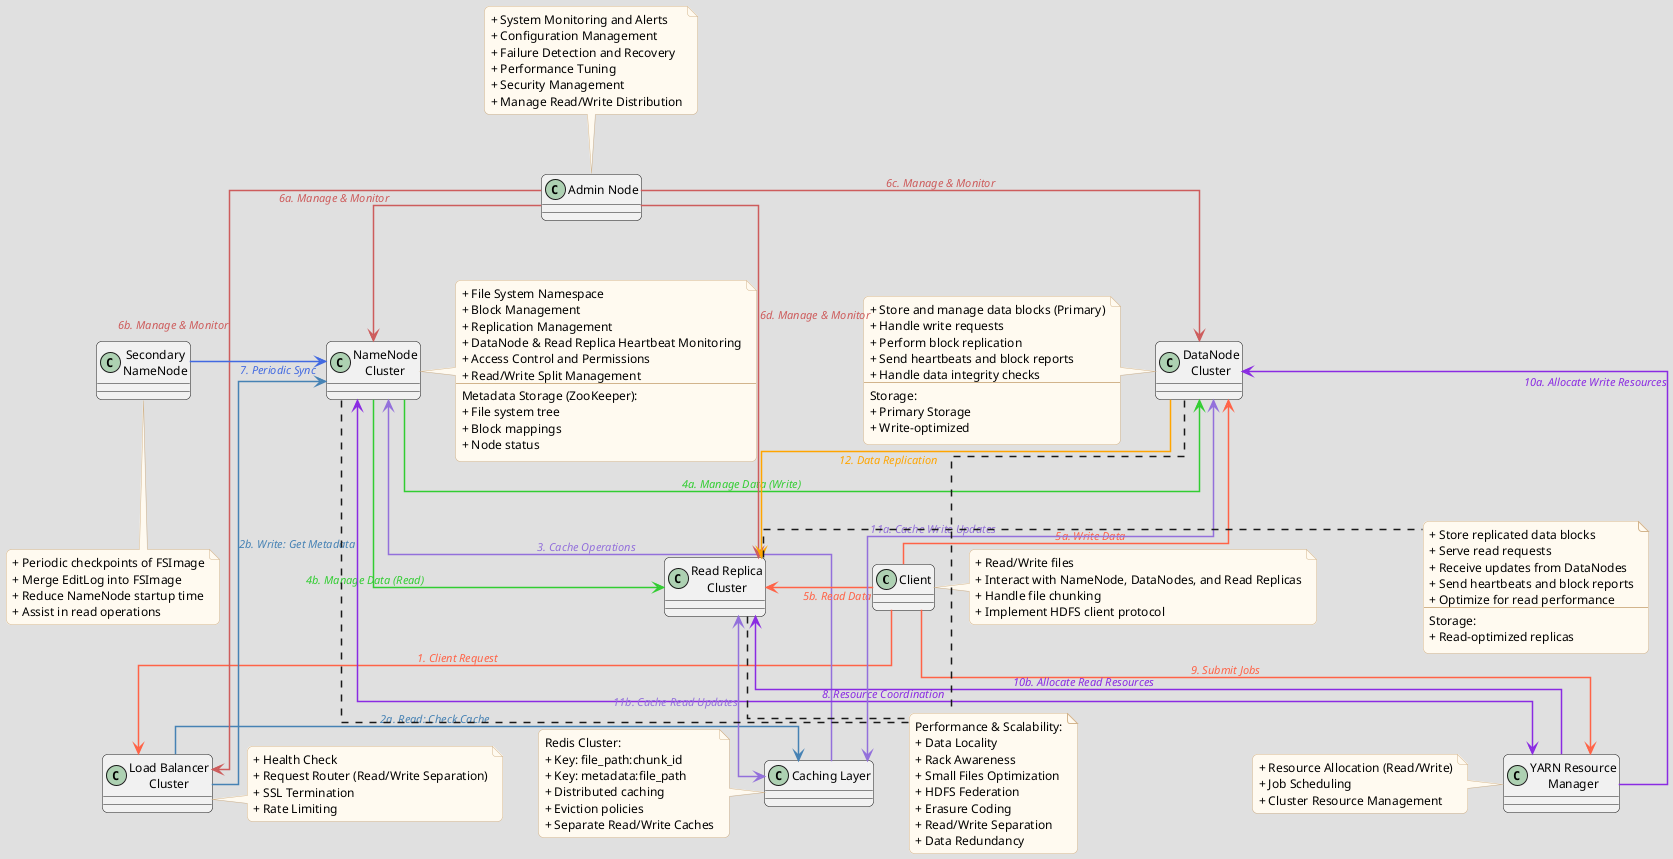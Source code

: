 @startuml Optimized HDFS Architecture V19
!define RECTANGLE class

skinparam backgroundColor #E0E0E0
skinparam handwritten false
skinparam monochrome false
skinparam defaultFontName Arial
skinparam defaultFontSize 12
skinparam roundCorner 10
skinparam ArrowThickness 1.5
skinparam linetype ortho
skinparam ArrowFontSize 11
skinparam ArrowFontStyle italic
skinparam NoteBackgroundColor #FFFAF0
skinparam NoteBorderColor #D2B48C
skinparam RectangleBackgroundColor #F5F5F5
skinparam RectangleBorderColor #000000

RECTANGLE "Client" as Client
RECTANGLE "Load Balancer\nCluster" as LB
RECTANGLE "Caching Layer" as Cache
RECTANGLE "NameNode\nCluster" as NameNode
RECTANGLE "DataNode\nCluster" as DataNode
RECTANGLE "Secondary\nNameNode" as SecondaryNN
RECTANGLE "Admin Node" as AdminNode
RECTANGLE "YARN Resource\nManager" as YARN
RECTANGLE "Read Replica\nCluster" as ReadReplica

' 使用相同颜色设置连线和文字，将两行文字合并为一行
Client -[#FF6347]down-> LB : <color:#FF6347>1. Client Request</color>
LB -[#4682B4]right-> Cache : <color:#4682B4>2a. Read: Check Cache</color>
LB -[#4682B4]down-> NameNode : <color:#4682B4>2b. Write: Get Metadata</color>
Cache -[#9370DB]down-> NameNode : <color:#9370DB>3. Cache Operations</color>
NameNode -[#32CD32]right-> DataNode : <color:#32CD32>4a. Manage Data (Write)</color>
NameNode -[#32CD32]left-> ReadReplica : <color:#32CD32>4b. Manage Data (Read)</color>
Client -[#FF6347]right-> DataNode : <color:#FF6347>5a. Write Data</color>
Client -[#FF6347]left-> ReadReplica : <color:#FF6347>5b. Read Data</color>
AdminNode -[#CD5C5C]-> NameNode : <color:#CD5C5C>6a. Manage & Monitor</color>
AdminNode -[#CD5C5C]-> LB : <color:#CD5C5C>6b. Manage & Monitor</color>
AdminNode -[#CD5C5C]down-> DataNode : <color:#CD5C5C>6c. Manage & Monitor</color>
AdminNode -[#CD5C5C]down-> ReadReplica : <color:#CD5C5C>6d. Manage & Monitor</color>
NameNode <-[#4169E1]left- SecondaryNN : <color:#4169E1>7. Periodic Sync</color>
NameNode <-[#8A2BE2]-> YARN : <color:#8A2BE2>8. Resource Coordination</color>
Client -[#FF6347]-> YARN : <color:#FF6347>9. Submit Jobs</color>
YARN -[#8A2BE2]-> DataNode : <color:#8A2BE2>10a. Allocate Write Resources</color>
YARN -[#8A2BE2]-> ReadReplica : <color:#8A2BE2>10b. Allocate Read Resources</color>
Cache <-[#9370DB]-> DataNode : <color:#9370DB>11a. Cache Write Updates</color>
Cache <-[#9370DB]-> ReadReplica : <color:#9370DB>11b. Cache Read Updates</color>
DataNode -[#FFA500]-> ReadReplica : <color:#FFA500>12. Data Replication</color>

note right of Client
  + Read/Write files
  + Interact with NameNode, DataNodes, and Read Replicas
  + Handle file chunking
  + Implement HDFS client protocol
end note

note right of LB
  + Health Check
  + Request Router (Read/Write Separation)
  + SSL Termination
  + Rate Limiting
end note

note left of Cache
  Redis Cluster:
  + Key: file_path:chunk_id
  + Key: metadata:file_path
  + Distributed caching
  + Eviction policies
  + Separate Read/Write Caches
end note

note right of NameNode
  + File System Namespace
  + Block Management
  + Replication Management
  + DataNode & Read Replica Heartbeat Monitoring
  + Access Control and Permissions
  + Read/Write Split Management
  --
  Metadata Storage (ZooKeeper):
  + File system tree
  + Block mappings
  + Node status
end note

note left of DataNode
  + Store and manage data blocks (Primary)
  + Handle write requests
  + Perform block replication
  + Send heartbeats and block reports
  + Handle data integrity checks
  --
  Storage:
  + Primary Storage
  + Write-optimized
end note

note right of ReadReplica
  + Store replicated data blocks
  + Serve read requests
  + Receive updates from DataNodes
  + Send heartbeats and block reports
  + Optimize for read performance
  --
  Storage:
  + Read-optimized replicas
end note

note bottom of SecondaryNN
  + Periodic checkpoints of FSImage
  + Merge EditLog into FSImage
  + Reduce NameNode startup time
  + Assist in read operations
end note

note top of AdminNode
  + System Monitoring and Alerts
  + Configuration Management
  + Failure Detection and Recovery
  + Performance Tuning
  + Security Management
  + Manage Read/Write Distribution
end note

note left of YARN
  + Resource Allocation (Read/Write)
  + Job Scheduling
  + Cluster Resource Management
end note

note as N1
  Performance & Scalability:
  + Data Locality
  + Rack Awareness
  + Small Files Optimization
  + HDFS Federation
  + Erasure Coding
  + Read/Write Separation
  + Data Redundancy
end note

NameNode .. N1
DataNode .. N1
ReadReplica .. N1

@enduml

